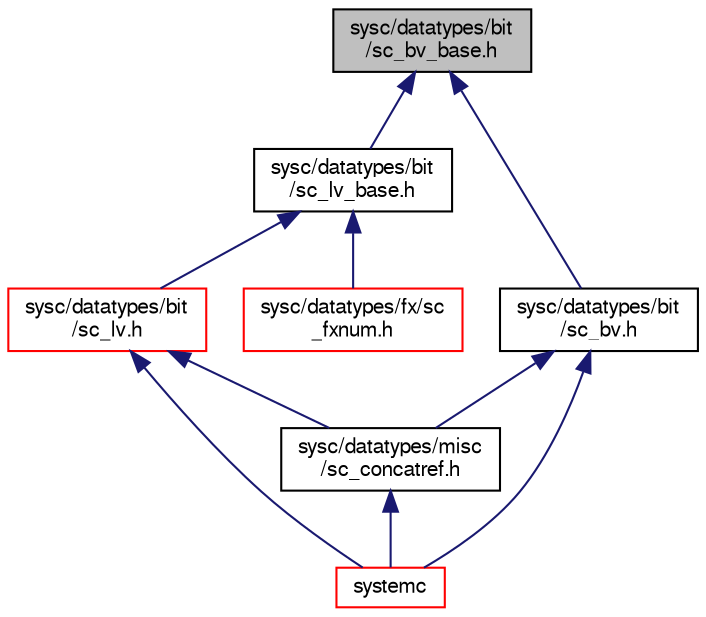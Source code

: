 digraph "sysc/datatypes/bit/sc_bv_base.h"
{
  edge [fontname="FreeSans",fontsize="10",labelfontname="FreeSans",labelfontsize="10"];
  node [fontname="FreeSans",fontsize="10",shape=record];
  Node58 [label="sysc/datatypes/bit\l/sc_bv_base.h",height=0.2,width=0.4,color="black", fillcolor="grey75", style="filled", fontcolor="black"];
  Node58 -> Node59 [dir="back",color="midnightblue",fontsize="10",style="solid",fontname="FreeSans"];
  Node59 [label="sysc/datatypes/bit\l/sc_lv_base.h",height=0.2,width=0.4,color="black", fillcolor="white", style="filled",URL="$a00104.html"];
  Node59 -> Node60 [dir="back",color="midnightblue",fontsize="10",style="solid",fontname="FreeSans"];
  Node60 [label="sysc/datatypes/bit\l/sc_lv.h",height=0.2,width=0.4,color="red", fillcolor="white", style="filled",URL="$a00101.html"];
  Node60 -> Node62 [dir="back",color="midnightblue",fontsize="10",style="solid",fontname="FreeSans"];
  Node62 [label="systemc",height=0.2,width=0.4,color="red", fillcolor="white", style="filled",URL="$a00401.html"];
  Node60 -> Node65 [dir="back",color="midnightblue",fontsize="10",style="solid",fontname="FreeSans"];
  Node65 [label="sysc/datatypes/misc\l/sc_concatref.h",height=0.2,width=0.4,color="black", fillcolor="white", style="filled",URL="$a00215.html"];
  Node65 -> Node62 [dir="back",color="midnightblue",fontsize="10",style="solid",fontname="FreeSans"];
  Node59 -> Node66 [dir="back",color="midnightblue",fontsize="10",style="solid",fontname="FreeSans"];
  Node66 [label="sysc/datatypes/fx/sc\l_fxnum.h",height=0.2,width=0.4,color="red", fillcolor="white", style="filled",URL="$a00131.html"];
  Node58 -> Node72 [dir="back",color="midnightblue",fontsize="10",style="solid",fontname="FreeSans"];
  Node72 [label="sysc/datatypes/bit\l/sc_bv.h",height=0.2,width=0.4,color="black", fillcolor="white", style="filled",URL="$a00092.html"];
  Node72 -> Node62 [dir="back",color="midnightblue",fontsize="10",style="solid",fontname="FreeSans"];
  Node72 -> Node65 [dir="back",color="midnightblue",fontsize="10",style="solid",fontname="FreeSans"];
}
